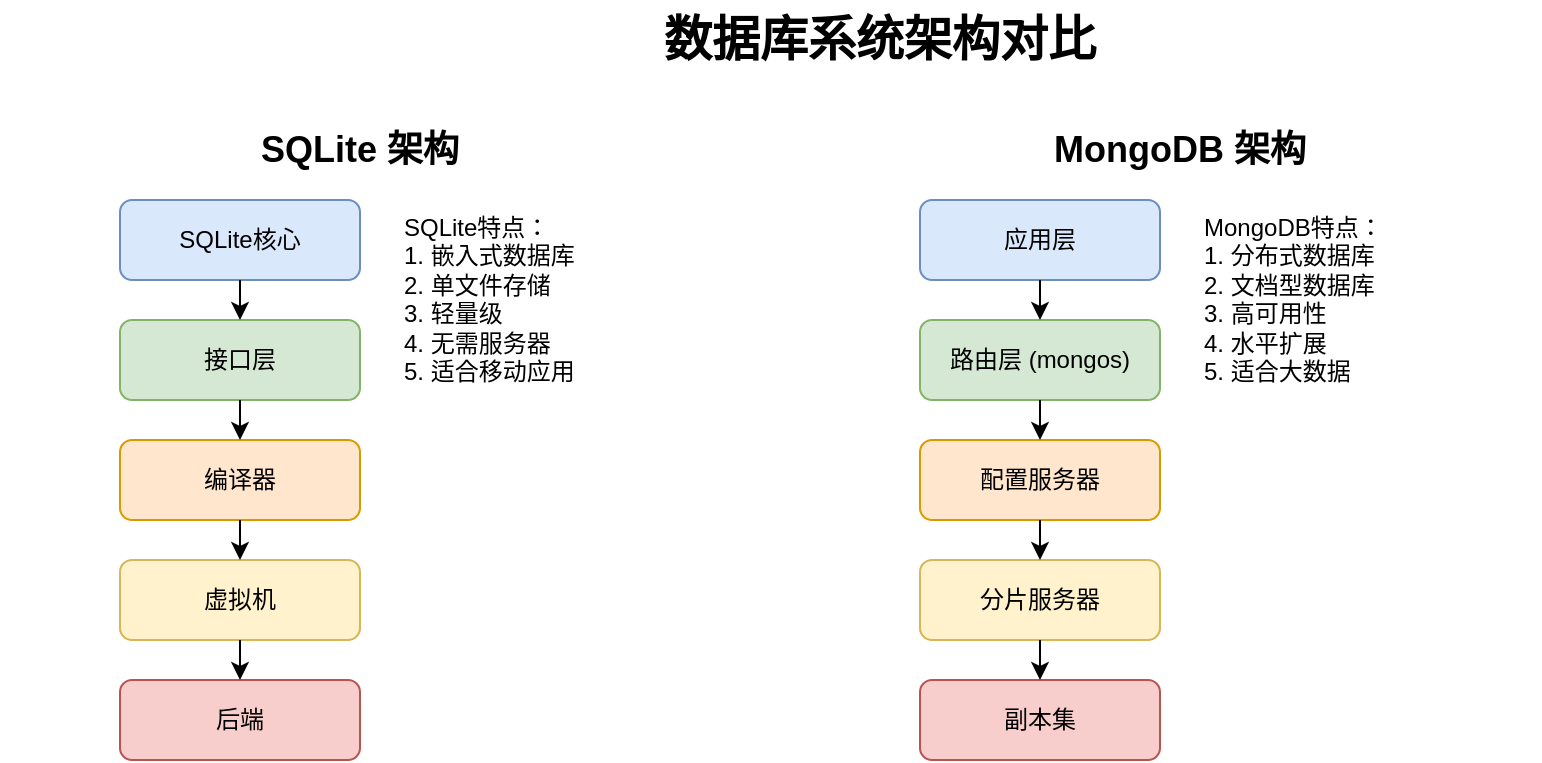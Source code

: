 <mxfile version="24.7.17">
  <diagram id="database-architecture" name="Database Architecture">
    <mxGraphModel dx="1877" dy="638" grid="1" gridSize="10" guides="1" tooltips="1" connect="1" arrows="1" fold="1" page="1" pageScale="1" pageWidth="827" pageHeight="1169" math="0" shadow="0">
      <root>
        <mxCell id="0" />
        <mxCell id="1" parent="0" />
        <mxCell id="title" value="数据库系统架构对比" style="text;html=1;strokeColor=none;fillColor=none;align=center;verticalAlign=middle;whiteSpace=wrap;rounded=0;fontSize=24;fontStyle=1" parent="1" vertex="1">
          <mxGeometry x="240" y="20" width="360" height="40" as="geometry" />
        </mxCell>
        <mxCell id="sqlite-title" value="SQLite 架构" style="text;html=1;strokeColor=none;fillColor=none;align=center;verticalAlign=middle;whiteSpace=wrap;rounded=0;fontSize=18;fontStyle=1" parent="1" vertex="1">
          <mxGeometry x="-20" y="80" width="360" height="30" as="geometry" />
        </mxCell>
        <mxCell id="sqlite-core" value="SQLite核心" style="rounded=1;whiteSpace=wrap;html=1;fillColor=#dae8fc;strokeColor=#6c8ebf;" parent="1" vertex="1">
          <mxGeometry x="40" y="120" width="120" height="40" as="geometry" />
        </mxCell>
        <mxCell id="sqlite-interface" value="接口层" style="rounded=1;whiteSpace=wrap;html=1;fillColor=#d5e8d4;strokeColor=#82b366;" parent="1" vertex="1">
          <mxGeometry x="40" y="180" width="120" height="40" as="geometry" />
        </mxCell>
        <mxCell id="sqlite-compiler" value="编译器" style="rounded=1;whiteSpace=wrap;html=1;fillColor=#ffe6cc;strokeColor=#d79b00;" parent="1" vertex="1">
          <mxGeometry x="40" y="240" width="120" height="40" as="geometry" />
        </mxCell>
        <mxCell id="sqlite-vm" value="虚拟机" style="rounded=1;whiteSpace=wrap;html=1;fillColor=#fff2cc;strokeColor=#d6b656;" parent="1" vertex="1">
          <mxGeometry x="40" y="300" width="120" height="40" as="geometry" />
        </mxCell>
        <mxCell id="sqlite-backend" value="后端" style="rounded=1;whiteSpace=wrap;html=1;fillColor=#f8cecc;strokeColor=#b85450;" parent="1" vertex="1">
          <mxGeometry x="40" y="360" width="120" height="40" as="geometry" />
        </mxCell>
        <mxCell id="sqlite-edge1" value="" style="endArrow=classic;html=1;exitX=0.5;exitY=1;exitDx=0;exitDy=0;entryX=0.5;entryY=0;entryDx=0;entryDy=0;" parent="1" source="sqlite-core" target="sqlite-interface" edge="1">
          <mxGeometry width="50" height="50" relative="1" as="geometry" />
        </mxCell>
        <mxCell id="sqlite-edge2" value="" style="endArrow=classic;html=1;exitX=0.5;exitY=1;exitDx=0;exitDy=0;entryX=0.5;entryY=0;entryDx=0;entryDy=0;" parent="1" source="sqlite-interface" target="sqlite-compiler" edge="1">
          <mxGeometry width="50" height="50" relative="1" as="geometry" />
        </mxCell>
        <mxCell id="sqlite-edge3" value="" style="endArrow=classic;html=1;exitX=0.5;exitY=1;exitDx=0;exitDy=0;entryX=0.5;entryY=0;entryDx=0;entryDy=0;" parent="1" source="sqlite-compiler" target="sqlite-vm" edge="1">
          <mxGeometry width="50" height="50" relative="1" as="geometry" />
        </mxCell>
        <mxCell id="sqlite-edge4" value="" style="endArrow=classic;html=1;exitX=0.5;exitY=1;exitDx=0;exitDy=0;entryX=0.5;entryY=0;entryDx=0;entryDy=0;" parent="1" source="sqlite-vm" target="sqlite-backend" edge="1">
          <mxGeometry width="50" height="50" relative="1" as="geometry" />
        </mxCell>
        <mxCell id="mongodb-title" value="MongoDB 架构" style="text;html=1;strokeColor=none;fillColor=none;align=center;verticalAlign=middle;whiteSpace=wrap;rounded=0;fontSize=18;fontStyle=1" parent="1" vertex="1">
          <mxGeometry x="390" y="80" width="360" height="30" as="geometry" />
        </mxCell>
        <mxCell id="mongodb-app" value="应用层" style="rounded=1;whiteSpace=wrap;html=1;fillColor=#dae8fc;strokeColor=#6c8ebf;" parent="1" vertex="1">
          <mxGeometry x="440" y="120" width="120" height="40" as="geometry" />
        </mxCell>
        <mxCell id="mongodb-router" value="路由层 (mongos)" style="rounded=1;whiteSpace=wrap;html=1;fillColor=#d5e8d4;strokeColor=#82b366;" parent="1" vertex="1">
          <mxGeometry x="440" y="180" width="120" height="40" as="geometry" />
        </mxCell>
        <mxCell id="mongodb-config" value="配置服务器" style="rounded=1;whiteSpace=wrap;html=1;fillColor=#ffe6cc;strokeColor=#d79b00;" parent="1" vertex="1">
          <mxGeometry x="440" y="240" width="120" height="40" as="geometry" />
        </mxCell>
        <mxCell id="mongodb-shard" value="分片服务器" style="rounded=1;whiteSpace=wrap;html=1;fillColor=#fff2cc;strokeColor=#d6b656;" parent="1" vertex="1">
          <mxGeometry x="440" y="300" width="120" height="40" as="geometry" />
        </mxCell>
        <mxCell id="mongodb-replica" value="副本集" style="rounded=1;whiteSpace=wrap;html=1;fillColor=#f8cecc;strokeColor=#b85450;" parent="1" vertex="1">
          <mxGeometry x="440" y="360" width="120" height="40" as="geometry" />
        </mxCell>
        <mxCell id="mongodb-edge1" value="" style="endArrow=classic;html=1;exitX=0.5;exitY=1;exitDx=0;exitDy=0;entryX=0.5;entryY=0;entryDx=0;entryDy=0;" parent="1" source="mongodb-app" target="mongodb-router" edge="1">
          <mxGeometry width="50" height="50" relative="1" as="geometry" />
        </mxCell>
        <mxCell id="mongodb-edge2" value="" style="endArrow=classic;html=1;exitX=0.5;exitY=1;exitDx=0;exitDy=0;entryX=0.5;entryY=0;entryDx=0;entryDy=0;" parent="1" source="mongodb-router" target="mongodb-config" edge="1">
          <mxGeometry width="50" height="50" relative="1" as="geometry" />
        </mxCell>
        <mxCell id="mongodb-edge3" value="" style="endArrow=classic;html=1;exitX=0.5;exitY=1;exitDx=0;exitDy=0;entryX=0.5;entryY=0;entryDx=0;entryDy=0;" parent="1" source="mongodb-config" target="mongodb-shard" edge="1">
          <mxGeometry width="50" height="50" relative="1" as="geometry" />
        </mxCell>
        <mxCell id="mongodb-edge4" value="" style="endArrow=classic;html=1;exitX=0.5;exitY=1;exitDx=0;exitDy=0;entryX=0.5;entryY=0;entryDx=0;entryDy=0;" parent="1" source="mongodb-shard" target="mongodb-replica" edge="1">
          <mxGeometry width="50" height="50" relative="1" as="geometry" />
        </mxCell>
        <mxCell id="sqlite-desc" value="SQLite特点：&#xa;1. 嵌入式数据库&#xa;2. 单文件存储&#xa;3. 轻量级&#xa;4. 无需服务器&#xa;5. 适合移动应用" style="text;html=1;strokeColor=none;fillColor=none;align=left;verticalAlign=top;whiteSpace=wrap;rounded=0;" parent="1" vertex="1">
          <mxGeometry x="180" y="120" width="100" height="90" as="geometry" />
        </mxCell>
        <mxCell id="mongodb-desc" value="MongoDB特点：&#xa;1. 分布式数据库&#xa;2. 文档型数据库&#xa;3. 高可用性&#xa;4. 水平扩展&#xa;5. 适合大数据" style="text;html=1;strokeColor=none;fillColor=none;align=left;verticalAlign=top;whiteSpace=wrap;rounded=0;" parent="1" vertex="1">
          <mxGeometry x="580" y="120" width="100" height="100" as="geometry" />
        </mxCell>
      </root>
    </mxGraphModel>
  </diagram>
</mxfile>
